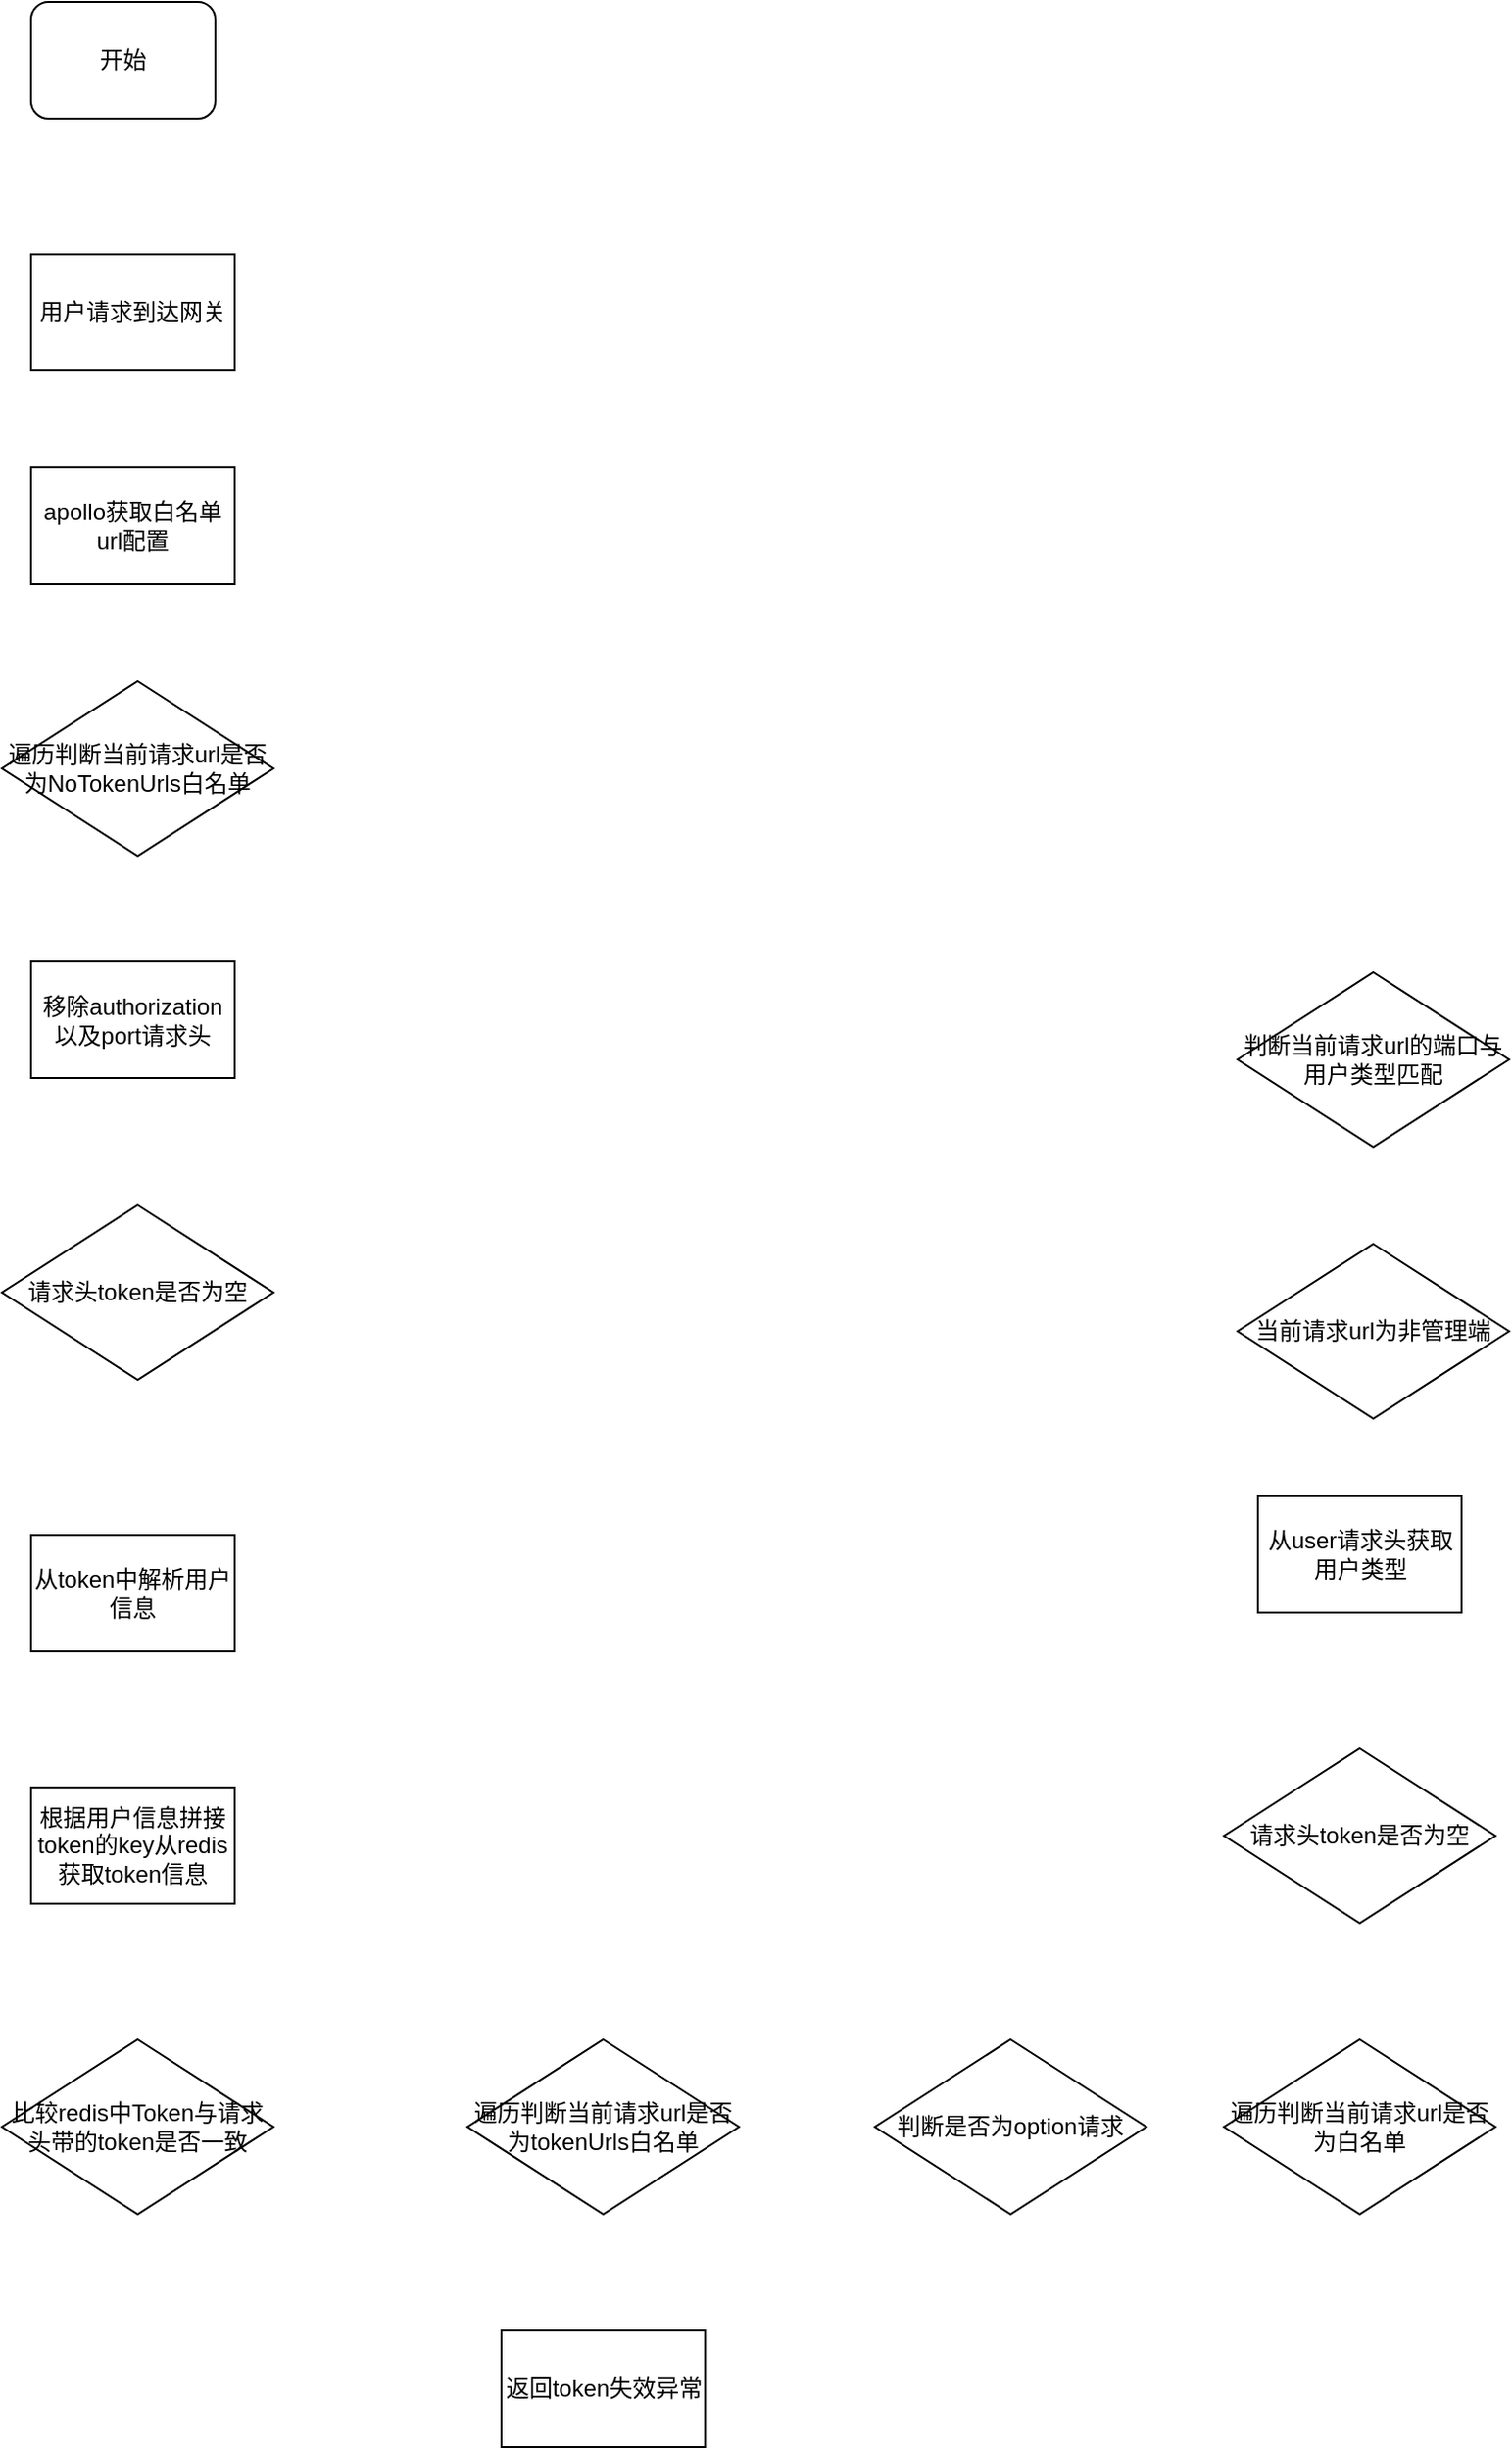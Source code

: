 <mxfile version="21.7.2" type="github">
  <diagram name="第 1 页" id="UxUqlR1MUpsHNZttStHG">
    <mxGraphModel dx="1148" dy="397" grid="1" gridSize="10" guides="1" tooltips="1" connect="1" arrows="1" fold="1" page="1" pageScale="1" pageWidth="827" pageHeight="1169" math="0" shadow="0">
      <root>
        <mxCell id="0" />
        <mxCell id="1" parent="0" />
        <mxCell id="u18kBkvq6fr6OHBMyRRc-1" value="开始" style="rounded=1;whiteSpace=wrap;html=1;" vertex="1" parent="1">
          <mxGeometry x="205" y="60" width="95" height="60" as="geometry" />
        </mxCell>
        <mxCell id="u18kBkvq6fr6OHBMyRRc-3" value="用户请求到达网关" style="rounded=0;whiteSpace=wrap;html=1;" vertex="1" parent="1">
          <mxGeometry x="205" y="190" width="105" height="60" as="geometry" />
        </mxCell>
        <mxCell id="u18kBkvq6fr6OHBMyRRc-15" value="apollo获取白名单url配置" style="rounded=0;whiteSpace=wrap;html=1;" vertex="1" parent="1">
          <mxGeometry x="205" y="300" width="105" height="60" as="geometry" />
        </mxCell>
        <mxCell id="u18kBkvq6fr6OHBMyRRc-17" value="遍历判断当前请求url是否为NoTokenUrls白名单" style="rhombus;whiteSpace=wrap;html=1;" vertex="1" parent="1">
          <mxGeometry x="190" y="410" width="140" height="90" as="geometry" />
        </mxCell>
        <mxCell id="u18kBkvq6fr6OHBMyRRc-20" value="移除authorization以及port请求头" style="rounded=0;whiteSpace=wrap;html=1;" vertex="1" parent="1">
          <mxGeometry x="205" y="554.5" width="105" height="60" as="geometry" />
        </mxCell>
        <mxCell id="u18kBkvq6fr6OHBMyRRc-22" value="请求头token是否为空" style="rhombus;whiteSpace=wrap;html=1;" vertex="1" parent="1">
          <mxGeometry x="190" y="680" width="140" height="90" as="geometry" />
        </mxCell>
        <mxCell id="u18kBkvq6fr6OHBMyRRc-23" value="从token中解析用户信息" style="rounded=0;whiteSpace=wrap;html=1;" vertex="1" parent="1">
          <mxGeometry x="205" y="850" width="105" height="60" as="geometry" />
        </mxCell>
        <mxCell id="u18kBkvq6fr6OHBMyRRc-24" value="根据用户信息拼接token的key从redis获取token信息" style="rounded=0;whiteSpace=wrap;html=1;" vertex="1" parent="1">
          <mxGeometry x="205" y="980" width="105" height="60" as="geometry" />
        </mxCell>
        <mxCell id="u18kBkvq6fr6OHBMyRRc-25" value="比较redis中Token与请求头带的token是否一致" style="rhombus;whiteSpace=wrap;html=1;" vertex="1" parent="1">
          <mxGeometry x="190" y="1110" width="140" height="90" as="geometry" />
        </mxCell>
        <mxCell id="u18kBkvq6fr6OHBMyRRc-27" value="遍历判断当前请求url是否为tokenUrls白名单" style="rhombus;whiteSpace=wrap;html=1;" vertex="1" parent="1">
          <mxGeometry x="430" y="1110" width="140" height="90" as="geometry" />
        </mxCell>
        <mxCell id="u18kBkvq6fr6OHBMyRRc-28" value="返回token失效异常" style="rounded=0;whiteSpace=wrap;html=1;" vertex="1" parent="1">
          <mxGeometry x="447.5" y="1260" width="105" height="60" as="geometry" />
        </mxCell>
        <mxCell id="u18kBkvq6fr6OHBMyRRc-29" value="判断是否为option请求" style="rhombus;whiteSpace=wrap;html=1;" vertex="1" parent="1">
          <mxGeometry x="640" y="1110" width="140" height="90" as="geometry" />
        </mxCell>
        <mxCell id="u18kBkvq6fr6OHBMyRRc-30" value="遍历判断当前请求url是否为白名单" style="rhombus;whiteSpace=wrap;html=1;" vertex="1" parent="1">
          <mxGeometry x="820" y="1110" width="140" height="90" as="geometry" />
        </mxCell>
        <mxCell id="u18kBkvq6fr6OHBMyRRc-32" value="请求头token是否为空" style="rhombus;whiteSpace=wrap;html=1;" vertex="1" parent="1">
          <mxGeometry x="820" y="960" width="140" height="90" as="geometry" />
        </mxCell>
        <mxCell id="u18kBkvq6fr6OHBMyRRc-33" value="当前请求url为非管理端" style="rhombus;whiteSpace=wrap;html=1;" vertex="1" parent="1">
          <mxGeometry x="827" y="700" width="140" height="90" as="geometry" />
        </mxCell>
        <mxCell id="u18kBkvq6fr6OHBMyRRc-34" value="从user请求头获取用户类型" style="rounded=0;whiteSpace=wrap;html=1;" vertex="1" parent="1">
          <mxGeometry x="837.5" y="830" width="105" height="60" as="geometry" />
        </mxCell>
        <mxCell id="u18kBkvq6fr6OHBMyRRc-35" value="判断当前请求url的端口与用户类型匹配" style="rhombus;whiteSpace=wrap;html=1;" vertex="1" parent="1">
          <mxGeometry x="827" y="560" width="140" height="90" as="geometry" />
        </mxCell>
      </root>
    </mxGraphModel>
  </diagram>
</mxfile>
